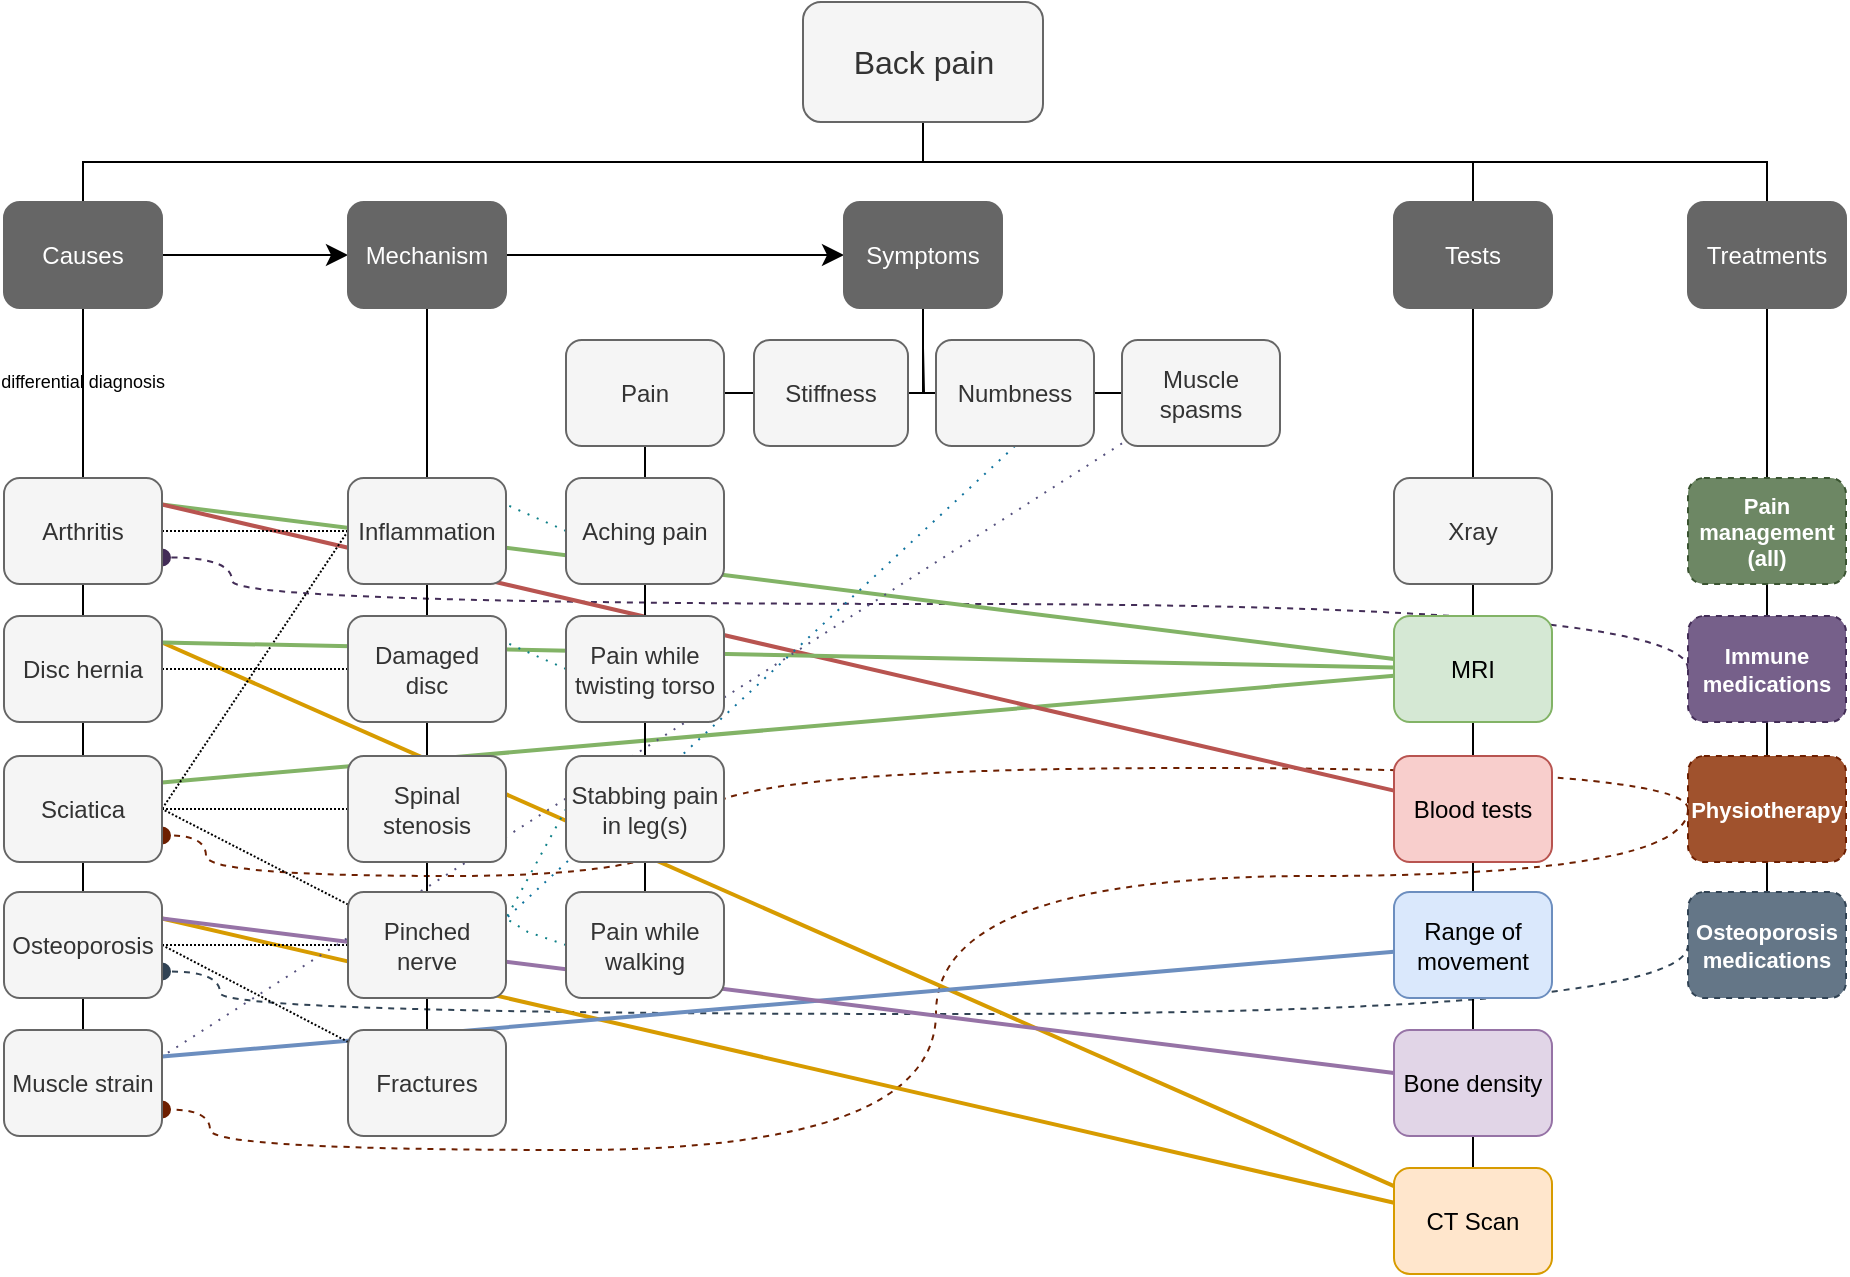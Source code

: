 <mxfile version="21.3.2" type="device" pages="2">
  <diagram name="differential diagnosis" id="cPkmpxpuElv7w-QalsVK">
    <mxGraphModel dx="1322" dy="603" grid="0" gridSize="10" guides="1" tooltips="1" connect="1" arrows="1" fold="1" page="0" pageScale="1" pageWidth="1169" pageHeight="827" math="0" shadow="0">
      <root>
        <mxCell id="0" />
        <mxCell id="1" parent="0" />
        <mxCell id="zxa1u2WHc62fJqhVQhI6-97" style="edgeStyle=orthogonalEdgeStyle;shape=connector;rounded=0;orthogonalLoop=1;jettySize=auto;html=1;labelBackgroundColor=default;strokeColor=#432D57;fontFamily=Helvetica;fontSize=12;fontColor=default;endArrow=oval;endFill=1;startSize=8;endSize=8;fillColor=#76608a;dashed=1;curved=1;exitX=0;exitY=0.5;exitDx=0;exitDy=0;entryX=1;entryY=0.75;entryDx=0;entryDy=0;" parent="1" source="zxa1u2WHc62fJqhVQhI6-93" target="zxa1u2WHc62fJqhVQhI6-10" edge="1">
          <mxGeometry relative="1" as="geometry">
            <Array as="points">
              <mxPoint x="827" y="377" />
              <mxPoint x="99" y="377" />
              <mxPoint x="99" y="354" />
            </Array>
          </mxGeometry>
        </mxCell>
        <mxCell id="zxa1u2WHc62fJqhVQhI6-98" style="edgeStyle=orthogonalEdgeStyle;shape=connector;rounded=0;orthogonalLoop=1;jettySize=auto;html=1;labelBackgroundColor=default;strokeColor=#6D1F00;fontFamily=Helvetica;fontSize=12;fontColor=default;endArrow=oval;endFill=1;startSize=8;endSize=8;fillColor=#a0522d;dashed=1;curved=1;exitX=0;exitY=0.5;exitDx=0;exitDy=0;entryX=1;entryY=0.75;entryDx=0;entryDy=0;" parent="1" source="zxa1u2WHc62fJqhVQhI6-94" target="zxa1u2WHc62fJqhVQhI6-14" edge="1">
          <mxGeometry relative="1" as="geometry">
            <Array as="points">
              <mxPoint x="827" y="459" />
              <mxPoint x="330" y="459" />
              <mxPoint x="330" y="513" />
              <mxPoint x="86" y="513" />
              <mxPoint x="86" y="493" />
            </Array>
          </mxGeometry>
        </mxCell>
        <mxCell id="zxa1u2WHc62fJqhVQhI6-99" style="edgeStyle=orthogonalEdgeStyle;shape=connector;rounded=0;orthogonalLoop=1;jettySize=auto;html=1;labelBackgroundColor=default;strokeColor=#6D1F00;fontFamily=Helvetica;fontSize=12;fontColor=default;endArrow=oval;endFill=1;startSize=8;endSize=8;fillColor=#a0522d;dashed=1;curved=1;exitX=0;exitY=0.5;exitDx=0;exitDy=0;entryX=1;entryY=0.75;entryDx=0;entryDy=0;" parent="1" source="zxa1u2WHc62fJqhVQhI6-94" target="zxa1u2WHc62fJqhVQhI6-81" edge="1">
          <mxGeometry relative="1" as="geometry">
            <Array as="points">
              <mxPoint x="827" y="513" />
              <mxPoint x="451" y="513" />
              <mxPoint x="451" y="650" />
              <mxPoint x="88" y="650" />
              <mxPoint x="88" y="630" />
            </Array>
          </mxGeometry>
        </mxCell>
        <mxCell id="zxa1u2WHc62fJqhVQhI6-100" style="edgeStyle=orthogonalEdgeStyle;shape=connector;rounded=0;orthogonalLoop=1;jettySize=auto;html=1;labelBackgroundColor=default;strokeColor=#314354;fontFamily=Helvetica;fontSize=12;fontColor=default;endArrow=oval;endFill=1;startSize=8;endSize=8;fillColor=#647687;dashed=1;curved=1;exitX=0;exitY=0.5;exitDx=0;exitDy=0;entryX=1;entryY=0.75;entryDx=0;entryDy=0;" parent="1" source="zxa1u2WHc62fJqhVQhI6-95" target="zxa1u2WHc62fJqhVQhI6-16" edge="1">
          <mxGeometry relative="1" as="geometry">
            <Array as="points">
              <mxPoint x="827" y="582" />
              <mxPoint x="93" y="582" />
              <mxPoint x="93" y="561" />
            </Array>
          </mxGeometry>
        </mxCell>
        <mxCell id="zxa1u2WHc62fJqhVQhI6-105" style="edgeStyle=none;shape=connector;rounded=0;orthogonalLoop=1;jettySize=auto;html=1;labelBackgroundColor=default;strokeColor=#d79b00;fontFamily=Helvetica;fontSize=12;fontColor=default;endArrow=none;endFill=0;startSize=8;endSize=8;strokeWidth=2;fillColor=#ffe6cc;entryX=1;entryY=0.25;entryDx=0;entryDy=0;" parent="1" source="zxa1u2WHc62fJqhVQhI6-102" target="zxa1u2WHc62fJqhVQhI6-16" edge="1">
          <mxGeometry relative="1" as="geometry" />
        </mxCell>
        <mxCell id="zxa1u2WHc62fJqhVQhI6-103" style="edgeStyle=none;shape=connector;rounded=0;orthogonalLoop=1;jettySize=auto;html=1;labelBackgroundColor=default;strokeColor=#d79b00;fontFamily=Helvetica;fontSize=12;fontColor=default;endArrow=none;endFill=0;startSize=8;endSize=8;strokeWidth=2;fillColor=#ffe6cc;entryX=1;entryY=0.25;entryDx=0;entryDy=0;" parent="1" source="zxa1u2WHc62fJqhVQhI6-102" target="zxa1u2WHc62fJqhVQhI6-12" edge="1">
          <mxGeometry relative="1" as="geometry" />
        </mxCell>
        <mxCell id="zxa1u2WHc62fJqhVQhI6-77" style="edgeStyle=none;shape=connector;rounded=0;orthogonalLoop=1;jettySize=auto;html=1;labelBackgroundColor=default;strokeColor=#82b366;fontFamily=Helvetica;fontSize=12;fontColor=default;endArrow=none;endFill=0;startSize=8;endSize=8;fillColor=#d5e8d4;strokeWidth=2;entryX=1;entryY=0.25;entryDx=0;entryDy=0;" parent="1" source="zxa1u2WHc62fJqhVQhI6-40" target="zxa1u2WHc62fJqhVQhI6-10" edge="1">
          <mxGeometry relative="1" as="geometry" />
        </mxCell>
        <mxCell id="zxa1u2WHc62fJqhVQhI6-78" style="edgeStyle=none;shape=connector;rounded=0;orthogonalLoop=1;jettySize=auto;html=1;labelBackgroundColor=default;strokeColor=#82b366;fontFamily=Helvetica;fontSize=12;fontColor=default;endArrow=none;endFill=0;startSize=8;endSize=8;fillColor=#d5e8d4;strokeWidth=2;entryX=1;entryY=0.25;entryDx=0;entryDy=0;" parent="1" source="zxa1u2WHc62fJqhVQhI6-40" target="zxa1u2WHc62fJqhVQhI6-14" edge="1">
          <mxGeometry relative="1" as="geometry" />
        </mxCell>
        <mxCell id="zxa1u2WHc62fJqhVQhI6-79" style="edgeStyle=none;shape=connector;rounded=0;orthogonalLoop=1;jettySize=auto;html=1;labelBackgroundColor=default;strokeColor=#b85450;fontFamily=Helvetica;fontSize=12;fontColor=default;endArrow=none;endFill=0;startSize=8;endSize=8;fillColor=#f8cecc;strokeWidth=2;entryX=1;entryY=0.25;entryDx=0;entryDy=0;" parent="1" source="zxa1u2WHc62fJqhVQhI6-41" target="zxa1u2WHc62fJqhVQhI6-10" edge="1">
          <mxGeometry relative="1" as="geometry" />
        </mxCell>
        <mxCell id="zxa1u2WHc62fJqhVQhI6-85" style="edgeStyle=none;shape=connector;rounded=0;orthogonalLoop=1;jettySize=auto;html=1;labelBackgroundColor=default;strokeColor=#6c8ebf;fontFamily=Helvetica;fontSize=12;fontColor=default;endArrow=none;endFill=0;startSize=8;endSize=8;fillColor=#dae8fc;strokeWidth=2;entryX=1;entryY=0.25;entryDx=0;entryDy=0;" parent="1" source="zxa1u2WHc62fJqhVQhI6-42" target="zxa1u2WHc62fJqhVQhI6-81" edge="1">
          <mxGeometry relative="1" as="geometry" />
        </mxCell>
        <mxCell id="zxa1u2WHc62fJqhVQhI6-86" style="edgeStyle=none;shape=connector;rounded=0;orthogonalLoop=1;jettySize=auto;html=1;labelBackgroundColor=default;strokeColor=#9673a6;fontFamily=Helvetica;fontSize=12;fontColor=default;endArrow=none;endFill=0;startSize=8;endSize=8;fillColor=#e1d5e7;strokeWidth=2;entryX=1;entryY=0.25;entryDx=0;entryDy=0;" parent="1" source="zxa1u2WHc62fJqhVQhI6-43" target="zxa1u2WHc62fJqhVQhI6-16" edge="1">
          <mxGeometry relative="1" as="geometry" />
        </mxCell>
        <mxCell id="zxa1u2WHc62fJqhVQhI6-6" style="edgeStyle=orthogonalEdgeStyle;rounded=0;orthogonalLoop=1;jettySize=auto;html=1;fontSize=12;startSize=8;endSize=8;endArrow=none;endFill=0;exitX=0.5;exitY=1;exitDx=0;exitDy=0;" parent="1" source="zxa1u2WHc62fJqhVQhI6-1" target="zxa1u2WHc62fJqhVQhI6-2" edge="1">
          <mxGeometry relative="1" as="geometry" />
        </mxCell>
        <mxCell id="zxa1u2WHc62fJqhVQhI6-8" style="edgeStyle=orthogonalEdgeStyle;rounded=0;orthogonalLoop=1;jettySize=auto;html=1;fontSize=12;startSize=8;endSize=8;endArrow=none;endFill=0;exitX=0.5;exitY=1;exitDx=0;exitDy=0;" parent="1" source="zxa1u2WHc62fJqhVQhI6-1" target="zxa1u2WHc62fJqhVQhI6-4" edge="1">
          <mxGeometry relative="1" as="geometry" />
        </mxCell>
        <mxCell id="zxa1u2WHc62fJqhVQhI6-9" style="edgeStyle=orthogonalEdgeStyle;rounded=0;orthogonalLoop=1;jettySize=auto;html=1;fontSize=12;startSize=8;endSize=8;endArrow=none;endFill=0;exitX=0.5;exitY=1;exitDx=0;exitDy=0;" parent="1" source="zxa1u2WHc62fJqhVQhI6-1" target="zxa1u2WHc62fJqhVQhI6-5" edge="1">
          <mxGeometry relative="1" as="geometry" />
        </mxCell>
        <mxCell id="zxa1u2WHc62fJqhVQhI6-11" value="" style="edgeStyle=orthogonalEdgeStyle;rounded=0;orthogonalLoop=1;jettySize=auto;html=1;fontSize=12;startSize=8;endSize=8;exitX=0.5;exitY=1;exitDx=0;exitDy=0;entryX=0;entryY=0.5;entryDx=0;entryDy=0;endArrow=none;endFill=0;" parent="1" source="zxa1u2WHc62fJqhVQhI6-2" target="zxa1u2WHc62fJqhVQhI6-10" edge="1">
          <mxGeometry relative="1" as="geometry">
            <Array as="points">
              <mxPoint x="-11" y="345" />
            </Array>
          </mxGeometry>
        </mxCell>
        <mxCell id="zxa1u2WHc62fJqhVQhI6-13" value="" style="edgeStyle=orthogonalEdgeStyle;rounded=0;orthogonalLoop=1;jettySize=auto;html=1;fontSize=12;startSize=8;endSize=8;endArrow=none;endFill=0;" parent="1" source="zxa1u2WHc62fJqhVQhI6-2" target="zxa1u2WHc62fJqhVQhI6-12" edge="1">
          <mxGeometry relative="1" as="geometry">
            <Array as="points">
              <mxPoint x="-11" y="412" />
            </Array>
          </mxGeometry>
        </mxCell>
        <mxCell id="zxa1u2WHc62fJqhVQhI6-15" value="" style="edgeStyle=orthogonalEdgeStyle;rounded=0;orthogonalLoop=1;jettySize=auto;html=1;fontSize=12;startSize=8;endSize=8;endArrow=none;endFill=0;" parent="1" source="zxa1u2WHc62fJqhVQhI6-2" target="zxa1u2WHc62fJqhVQhI6-14" edge="1">
          <mxGeometry relative="1" as="geometry">
            <Array as="points">
              <mxPoint x="-11" y="481" />
            </Array>
          </mxGeometry>
        </mxCell>
        <mxCell id="zxa1u2WHc62fJqhVQhI6-17" style="edgeStyle=orthogonalEdgeStyle;rounded=0;orthogonalLoop=1;jettySize=auto;html=1;fontSize=12;startSize=8;endSize=8;exitX=0.5;exitY=1;exitDx=0;exitDy=0;endArrow=none;endFill=0;" parent="1" source="zxa1u2WHc62fJqhVQhI6-2" target="zxa1u2WHc62fJqhVQhI6-16" edge="1">
          <mxGeometry relative="1" as="geometry">
            <Array as="points">
              <mxPoint x="-11" y="550" />
            </Array>
          </mxGeometry>
        </mxCell>
        <mxCell id="zxa1u2WHc62fJqhVQhI6-38" value="&lt;font style=&quot;font-size: 9px;&quot;&gt;differential diagnosis&lt;/font&gt;" style="edgeLabel;html=1;align=center;verticalAlign=middle;resizable=0;points=[];fontSize=16;" parent="zxa1u2WHc62fJqhVQhI6-17" vertex="1" connectable="0">
          <mxGeometry x="-0.77" y="-1" relative="1" as="geometry">
            <mxPoint as="offset" />
          </mxGeometry>
        </mxCell>
        <mxCell id="zxa1u2WHc62fJqhVQhI6-84" style="edgeStyle=orthogonalEdgeStyle;shape=connector;rounded=0;orthogonalLoop=1;jettySize=auto;html=1;labelBackgroundColor=default;strokeColor=default;fontFamily=Helvetica;fontSize=12;fontColor=default;endArrow=none;endFill=0;startSize=8;endSize=8;" parent="1" source="zxa1u2WHc62fJqhVQhI6-2" target="zxa1u2WHc62fJqhVQhI6-81" edge="1">
          <mxGeometry relative="1" as="geometry">
            <Array as="points">
              <mxPoint x="-11" y="619" />
            </Array>
          </mxGeometry>
        </mxCell>
        <mxCell id="zxa1u2WHc62fJqhVQhI6-59" style="edgeStyle=orthogonalEdgeStyle;shape=connector;rounded=0;orthogonalLoop=1;jettySize=auto;html=1;labelBackgroundColor=default;strokeColor=default;fontFamily=Helvetica;fontSize=12;fontColor=default;endArrow=none;endFill=0;startSize=8;endSize=8;entryX=1;entryY=0.5;entryDx=0;entryDy=0;exitX=0.5;exitY=1;exitDx=0;exitDy=0;" parent="1" source="zxa1u2WHc62fJqhVQhI6-3" target="zxa1u2WHc62fJqhVQhI6-114" edge="1">
          <mxGeometry relative="1" as="geometry" />
        </mxCell>
        <mxCell id="zxa1u2WHc62fJqhVQhI6-65" style="edgeStyle=orthogonalEdgeStyle;shape=connector;rounded=0;orthogonalLoop=1;jettySize=auto;html=1;labelBackgroundColor=default;strokeColor=default;fontFamily=Helvetica;fontSize=12;fontColor=default;endArrow=none;endFill=0;startSize=8;endSize=8;exitX=0.5;exitY=1;exitDx=0;exitDy=0;entryX=0;entryY=0.5;entryDx=0;entryDy=0;" parent="1" source="zxa1u2WHc62fJqhVQhI6-3" target="zxa1u2WHc62fJqhVQhI6-49" edge="1">
          <mxGeometry relative="1" as="geometry">
            <mxPoint x="286" y="721" as="targetPoint" />
          </mxGeometry>
        </mxCell>
        <mxCell id="zxa1u2WHc62fJqhVQhI6-75" style="edgeStyle=orthogonalEdgeStyle;shape=connector;rounded=0;orthogonalLoop=1;jettySize=auto;html=1;labelBackgroundColor=default;strokeColor=default;fontFamily=Helvetica;fontSize=12;fontColor=default;endArrow=none;endFill=0;startSize=8;endSize=8;exitX=0.5;exitY=1;exitDx=0;exitDy=0;entryX=1;entryY=0.5;entryDx=0;entryDy=0;" parent="1" source="zxa1u2WHc62fJqhVQhI6-3" target="zxa1u2WHc62fJqhVQhI6-32" edge="1">
          <mxGeometry relative="1" as="geometry">
            <Array as="points">
              <mxPoint x="445" y="249" />
              <mxPoint x="445" y="249" />
              <mxPoint x="445" y="272" />
            </Array>
          </mxGeometry>
        </mxCell>
        <mxCell id="zxa1u2WHc62fJqhVQhI6-87" style="edgeStyle=none;shape=connector;rounded=0;orthogonalLoop=1;jettySize=auto;html=1;labelBackgroundColor=default;strokeColor=default;fontFamily=Helvetica;fontSize=12;fontColor=default;endArrow=none;endFill=0;startSize=8;endSize=8;" parent="1" source="zxa1u2WHc62fJqhVQhI6-4" target="zxa1u2WHc62fJqhVQhI6-39" edge="1">
          <mxGeometry relative="1" as="geometry" />
        </mxCell>
        <mxCell id="zxa1u2WHc62fJqhVQhI6-88" style="edgeStyle=none;shape=connector;rounded=0;orthogonalLoop=1;jettySize=auto;html=1;labelBackgroundColor=default;strokeColor=default;fontFamily=Helvetica;fontSize=12;fontColor=default;endArrow=none;endFill=0;startSize=8;endSize=8;" parent="1" source="zxa1u2WHc62fJqhVQhI6-4" target="zxa1u2WHc62fJqhVQhI6-40" edge="1">
          <mxGeometry relative="1" as="geometry" />
        </mxCell>
        <mxCell id="zxa1u2WHc62fJqhVQhI6-89" style="edgeStyle=none;shape=connector;rounded=0;orthogonalLoop=1;jettySize=auto;html=1;labelBackgroundColor=default;strokeColor=default;fontFamily=Helvetica;fontSize=12;fontColor=default;endArrow=none;endFill=0;startSize=8;endSize=8;" parent="1" source="zxa1u2WHc62fJqhVQhI6-4" target="zxa1u2WHc62fJqhVQhI6-41" edge="1">
          <mxGeometry relative="1" as="geometry" />
        </mxCell>
        <mxCell id="zxa1u2WHc62fJqhVQhI6-90" style="edgeStyle=none;shape=connector;rounded=0;orthogonalLoop=1;jettySize=auto;html=1;labelBackgroundColor=default;strokeColor=default;fontFamily=Helvetica;fontSize=12;fontColor=default;endArrow=none;endFill=0;startSize=8;endSize=8;" parent="1" source="zxa1u2WHc62fJqhVQhI6-4" target="zxa1u2WHc62fJqhVQhI6-42" edge="1">
          <mxGeometry relative="1" as="geometry" />
        </mxCell>
        <mxCell id="zxa1u2WHc62fJqhVQhI6-91" style="edgeStyle=none;shape=connector;rounded=0;orthogonalLoop=1;jettySize=auto;html=1;labelBackgroundColor=default;strokeColor=default;fontFamily=Helvetica;fontSize=12;fontColor=default;endArrow=none;endFill=0;startSize=8;endSize=8;" parent="1" source="zxa1u2WHc62fJqhVQhI6-4" target="zxa1u2WHc62fJqhVQhI6-43" edge="1">
          <mxGeometry relative="1" as="geometry" />
        </mxCell>
        <mxCell id="zxa1u2WHc62fJqhVQhI6-104" style="edgeStyle=none;shape=connector;rounded=0;orthogonalLoop=1;jettySize=auto;html=1;labelBackgroundColor=default;strokeColor=default;fontFamily=Helvetica;fontSize=12;fontColor=default;endArrow=none;endFill=0;startSize=8;endSize=8;" parent="1" source="zxa1u2WHc62fJqhVQhI6-4" target="zxa1u2WHc62fJqhVQhI6-102" edge="1">
          <mxGeometry relative="1" as="geometry" />
        </mxCell>
        <mxCell id="zxa1u2WHc62fJqhVQhI6-107" style="edgeStyle=none;shape=connector;rounded=0;orthogonalLoop=1;jettySize=auto;html=1;labelBackgroundColor=default;strokeColor=default;fontFamily=Helvetica;fontSize=12;fontColor=default;endArrow=none;endFill=0;startSize=8;endSize=8;" parent="1" source="zxa1u2WHc62fJqhVQhI6-5" target="zxa1u2WHc62fJqhVQhI6-92" edge="1">
          <mxGeometry relative="1" as="geometry" />
        </mxCell>
        <mxCell id="zxa1u2WHc62fJqhVQhI6-108" style="edgeStyle=none;shape=connector;rounded=0;orthogonalLoop=1;jettySize=auto;html=1;labelBackgroundColor=default;strokeColor=default;fontFamily=Helvetica;fontSize=12;fontColor=default;endArrow=none;endFill=0;startSize=8;endSize=8;" parent="1" source="zxa1u2WHc62fJqhVQhI6-5" target="zxa1u2WHc62fJqhVQhI6-93" edge="1">
          <mxGeometry relative="1" as="geometry" />
        </mxCell>
        <mxCell id="zxa1u2WHc62fJqhVQhI6-109" style="edgeStyle=none;shape=connector;rounded=0;orthogonalLoop=1;jettySize=auto;html=1;labelBackgroundColor=default;strokeColor=default;fontFamily=Helvetica;fontSize=12;fontColor=default;endArrow=none;endFill=0;startSize=8;endSize=8;" parent="1" source="zxa1u2WHc62fJqhVQhI6-5" target="zxa1u2WHc62fJqhVQhI6-94" edge="1">
          <mxGeometry relative="1" as="geometry" />
        </mxCell>
        <mxCell id="zxa1u2WHc62fJqhVQhI6-110" style="edgeStyle=none;shape=connector;rounded=0;orthogonalLoop=1;jettySize=auto;html=1;labelBackgroundColor=default;strokeColor=default;fontFamily=Helvetica;fontSize=12;fontColor=default;endArrow=none;endFill=0;startSize=8;endSize=8;" parent="1" source="zxa1u2WHc62fJqhVQhI6-5" target="zxa1u2WHc62fJqhVQhI6-95" edge="1">
          <mxGeometry relative="1" as="geometry" />
        </mxCell>
        <mxCell id="zxa1u2WHc62fJqhVQhI6-106" style="edgeStyle=none;shape=connector;rounded=0;orthogonalLoop=1;jettySize=auto;html=1;labelBackgroundColor=default;strokeColor=default;fontFamily=Helvetica;fontSize=12;fontColor=default;endArrow=none;endFill=0;startSize=8;endSize=8;dashed=1;dashPattern=1 1;exitX=1;exitY=0.5;exitDx=0;exitDy=0;" parent="1" source="zxa1u2WHc62fJqhVQhI6-16" target="zxa1u2WHc62fJqhVQhI6-30" edge="1">
          <mxGeometry relative="1" as="geometry">
            <mxPoint x="96" y="577" as="sourcePoint" />
          </mxGeometry>
        </mxCell>
        <mxCell id="zxa1u2WHc62fJqhVQhI6-53" style="edgeStyle=orthogonalEdgeStyle;shape=connector;rounded=0;orthogonalLoop=1;jettySize=auto;html=1;labelBackgroundColor=default;strokeColor=default;fontFamily=Helvetica;fontSize=12;fontColor=default;endArrow=none;endFill=0;startSize=8;endSize=8;dashed=1;dashPattern=1 1;" parent="1" source="zxa1u2WHc62fJqhVQhI6-28" target="zxa1u2WHc62fJqhVQhI6-10" edge="1">
          <mxGeometry relative="1" as="geometry">
            <Array as="points" />
          </mxGeometry>
        </mxCell>
        <mxCell id="zxa1u2WHc62fJqhVQhI6-54" style="shape=connector;rounded=0;orthogonalLoop=1;jettySize=auto;html=1;labelBackgroundColor=default;strokeColor=default;fontFamily=Helvetica;fontSize=12;fontColor=default;endArrow=none;endFill=0;startSize=8;endSize=8;jumpStyle=none;dashed=1;dashPattern=1 1;entryX=1;entryY=0.5;entryDx=0;entryDy=0;exitX=0;exitY=0.5;exitDx=0;exitDy=0;" parent="1" source="zxa1u2WHc62fJqhVQhI6-28" target="zxa1u2WHc62fJqhVQhI6-14" edge="1">
          <mxGeometry relative="1" as="geometry">
            <mxPoint x="87" y="447" as="targetPoint" />
          </mxGeometry>
        </mxCell>
        <mxCell id="zxa1u2WHc62fJqhVQhI6-52" style="edgeStyle=orthogonalEdgeStyle;shape=connector;rounded=0;orthogonalLoop=1;jettySize=auto;html=1;labelBackgroundColor=default;strokeColor=default;fontFamily=Helvetica;fontSize=12;fontColor=default;endArrow=none;endFill=0;startSize=8;endSize=8;jumpStyle=none;dashed=1;dashPattern=1 1;" parent="1" source="zxa1u2WHc62fJqhVQhI6-31" target="zxa1u2WHc62fJqhVQhI6-12" edge="1">
          <mxGeometry relative="1" as="geometry" />
        </mxCell>
        <mxCell id="zxa1u2WHc62fJqhVQhI6-56" style="edgeStyle=orthogonalEdgeStyle;shape=connector;rounded=0;orthogonalLoop=1;jettySize=auto;html=1;labelBackgroundColor=default;strokeColor=default;fontFamily=Helvetica;fontSize=12;fontColor=default;endArrow=none;endFill=0;startSize=8;endSize=8;jumpStyle=arc;dashed=1;dashPattern=1 1;" parent="1" source="zxa1u2WHc62fJqhVQhI6-48" target="zxa1u2WHc62fJqhVQhI6-14" edge="1">
          <mxGeometry relative="1" as="geometry" />
        </mxCell>
        <mxCell id="zxa1u2WHc62fJqhVQhI6-51" style="shape=connector;rounded=0;orthogonalLoop=1;jettySize=auto;html=1;labelBackgroundColor=default;strokeColor=default;fontFamily=Helvetica;fontSize=12;fontColor=default;endArrow=none;endFill=0;startSize=8;endSize=8;entryX=1;entryY=0.5;entryDx=0;entryDy=0;dashed=1;dashPattern=1 1;" parent="1" source="zxa1u2WHc62fJqhVQhI6-50" target="zxa1u2WHc62fJqhVQhI6-14" edge="1">
          <mxGeometry relative="1" as="geometry" />
        </mxCell>
        <mxCell id="zxa1u2WHc62fJqhVQhI6-58" style="edgeStyle=orthogonalEdgeStyle;shape=connector;rounded=0;orthogonalLoop=1;jettySize=auto;html=1;labelBackgroundColor=default;strokeColor=default;fontFamily=Helvetica;fontSize=12;fontColor=default;endArrow=none;endFill=0;startSize=8;endSize=8;dashed=1;dashPattern=1 1;" parent="1" source="zxa1u2WHc62fJqhVQhI6-50" target="zxa1u2WHc62fJqhVQhI6-16" edge="1">
          <mxGeometry relative="1" as="geometry" />
        </mxCell>
        <mxCell id="zxa1u2WHc62fJqhVQhI6-113" style="edgeStyle=none;shape=connector;rounded=0;orthogonalLoop=1;jettySize=auto;html=1;entryX=1;entryY=0.5;entryDx=0;entryDy=0;labelBackgroundColor=default;strokeColor=default;fontFamily=Helvetica;fontSize=12;fontColor=default;endArrow=none;endFill=0;startSize=8;endSize=8;dashed=1;dashPattern=1 1;" parent="1" source="zxa1u2WHc62fJqhVQhI6-48" target="zxa1u2WHc62fJqhVQhI6-14" edge="1">
          <mxGeometry relative="1" as="geometry" />
        </mxCell>
        <mxCell id="zxa1u2WHc62fJqhVQhI6-115" style="edgeStyle=none;shape=connector;rounded=0;orthogonalLoop=1;jettySize=auto;html=1;labelBackgroundColor=default;strokeColor=default;fontFamily=Helvetica;fontSize=12;fontColor=default;endArrow=none;endFill=0;startSize=8;endSize=8;" parent="1" source="zxa1u2WHc62fJqhVQhI6-114" target="zxa1u2WHc62fJqhVQhI6-18" edge="1">
          <mxGeometry relative="1" as="geometry" />
        </mxCell>
        <mxCell id="zxa1u2WHc62fJqhVQhI6-116" style="edgeStyle=none;shape=connector;rounded=0;orthogonalLoop=1;jettySize=auto;html=1;labelBackgroundColor=default;strokeColor=default;fontFamily=Helvetica;fontSize=12;fontColor=default;endArrow=none;endFill=0;startSize=8;endSize=8;" parent="1" source="zxa1u2WHc62fJqhVQhI6-114" target="zxa1u2WHc62fJqhVQhI6-22" edge="1">
          <mxGeometry relative="1" as="geometry" />
        </mxCell>
        <mxCell id="zxa1u2WHc62fJqhVQhI6-117" style="edgeStyle=none;shape=connector;rounded=0;orthogonalLoop=1;jettySize=auto;html=1;labelBackgroundColor=default;strokeColor=default;fontFamily=Helvetica;fontSize=12;fontColor=default;endArrow=none;endFill=0;startSize=8;endSize=8;" parent="1" source="zxa1u2WHc62fJqhVQhI6-114" target="zxa1u2WHc62fJqhVQhI6-20" edge="1">
          <mxGeometry relative="1" as="geometry" />
        </mxCell>
        <mxCell id="zxa1u2WHc62fJqhVQhI6-118" style="edgeStyle=none;shape=connector;rounded=0;orthogonalLoop=1;jettySize=auto;html=1;labelBackgroundColor=default;strokeColor=default;fontFamily=Helvetica;fontSize=12;fontColor=default;endArrow=none;endFill=0;startSize=8;endSize=8;" parent="1" source="zxa1u2WHc62fJqhVQhI6-114" target="zxa1u2WHc62fJqhVQhI6-24" edge="1">
          <mxGeometry relative="1" as="geometry" />
        </mxCell>
        <mxCell id="zxa1u2WHc62fJqhVQhI6-119" value="" style="edgeStyle=none;shape=connector;rounded=0;orthogonalLoop=1;jettySize=auto;html=1;labelBackgroundColor=default;strokeColor=#82b366;fontFamily=Helvetica;fontSize=12;fontColor=default;endArrow=none;endFill=0;startSize=8;endSize=8;fillColor=#d5e8d4;strokeWidth=2;entryX=1;entryY=0.25;entryDx=0;entryDy=0;" parent="1" source="zxa1u2WHc62fJqhVQhI6-40" target="zxa1u2WHc62fJqhVQhI6-12" edge="1">
          <mxGeometry relative="1" as="geometry">
            <mxPoint x="597" y="409" as="sourcePoint" />
            <mxPoint x="64" y="396" as="targetPoint" />
          </mxGeometry>
        </mxCell>
        <mxCell id="zxa1u2WHc62fJqhVQhI6-128" style="edgeStyle=orthogonalEdgeStyle;shape=connector;rounded=0;orthogonalLoop=1;jettySize=auto;html=1;labelBackgroundColor=default;strokeColor=default;fontFamily=Helvetica;fontSize=12;fontColor=default;endArrow=classic;endFill=1;startSize=8;endSize=8;" parent="1" source="zxa1u2WHc62fJqhVQhI6-127" target="zxa1u2WHc62fJqhVQhI6-3" edge="1">
          <mxGeometry relative="1" as="geometry" />
        </mxCell>
        <mxCell id="zxa1u2WHc62fJqhVQhI6-129" style="edgeStyle=orthogonalEdgeStyle;shape=connector;rounded=0;orthogonalLoop=1;jettySize=auto;html=1;labelBackgroundColor=default;strokeColor=default;fontFamily=Helvetica;fontSize=12;fontColor=default;endArrow=none;endFill=0;startSize=8;endSize=8;" parent="1" source="zxa1u2WHc62fJqhVQhI6-127" target="zxa1u2WHc62fJqhVQhI6-28" edge="1">
          <mxGeometry relative="1" as="geometry" />
        </mxCell>
        <mxCell id="zxa1u2WHc62fJqhVQhI6-130" style="edgeStyle=orthogonalEdgeStyle;shape=connector;rounded=0;orthogonalLoop=1;jettySize=auto;html=1;labelBackgroundColor=default;strokeColor=default;fontFamily=Helvetica;fontSize=12;fontColor=default;endArrow=none;endFill=0;startSize=8;endSize=8;" parent="1" source="zxa1u2WHc62fJqhVQhI6-127" target="zxa1u2WHc62fJqhVQhI6-31" edge="1">
          <mxGeometry relative="1" as="geometry" />
        </mxCell>
        <mxCell id="zxa1u2WHc62fJqhVQhI6-131" style="edgeStyle=orthogonalEdgeStyle;shape=connector;rounded=0;orthogonalLoop=1;jettySize=auto;html=1;labelBackgroundColor=default;strokeColor=default;fontFamily=Helvetica;fontSize=12;fontColor=default;endArrow=none;endFill=0;startSize=8;endSize=8;" parent="1" source="zxa1u2WHc62fJqhVQhI6-127" target="zxa1u2WHc62fJqhVQhI6-48" edge="1">
          <mxGeometry relative="1" as="geometry" />
        </mxCell>
        <mxCell id="zxa1u2WHc62fJqhVQhI6-132" style="edgeStyle=orthogonalEdgeStyle;shape=connector;rounded=0;orthogonalLoop=1;jettySize=auto;html=1;labelBackgroundColor=default;strokeColor=default;fontFamily=Helvetica;fontSize=12;fontColor=default;endArrow=none;endFill=0;startSize=8;endSize=8;" parent="1" source="zxa1u2WHc62fJqhVQhI6-127" target="zxa1u2WHc62fJqhVQhI6-50" edge="1">
          <mxGeometry relative="1" as="geometry" />
        </mxCell>
        <mxCell id="zxa1u2WHc62fJqhVQhI6-133" style="edgeStyle=orthogonalEdgeStyle;shape=connector;rounded=0;orthogonalLoop=1;jettySize=auto;html=1;labelBackgroundColor=default;strokeColor=default;fontFamily=Helvetica;fontSize=12;fontColor=default;endArrow=none;endFill=0;startSize=8;endSize=8;" parent="1" source="zxa1u2WHc62fJqhVQhI6-127" target="zxa1u2WHc62fJqhVQhI6-30" edge="1">
          <mxGeometry relative="1" as="geometry" />
        </mxCell>
        <mxCell id="zxa1u2WHc62fJqhVQhI6-138" style="edgeStyle=orthogonalEdgeStyle;shape=connector;rounded=0;orthogonalLoop=1;jettySize=auto;html=1;entryX=0;entryY=0.5;entryDx=0;entryDy=0;labelBackgroundColor=default;strokeColor=default;fontFamily=Helvetica;fontSize=12;fontColor=default;endArrow=none;endFill=0;startSize=8;endSize=8;exitX=0.5;exitY=1;exitDx=0;exitDy=0;" parent="1" source="zxa1u2WHc62fJqhVQhI6-3" target="zxa1u2WHc62fJqhVQhI6-33" edge="1">
          <mxGeometry relative="1" as="geometry">
            <Array as="points">
              <mxPoint x="445" y="272" />
            </Array>
          </mxGeometry>
        </mxCell>
        <mxCell id="zxa1u2WHc62fJqhVQhI6-136" style="shape=connector;rounded=0;orthogonalLoop=1;jettySize=auto;html=1;entryX=1;entryY=0.25;entryDx=0;entryDy=0;labelBackgroundColor=default;strokeColor=#0e8088;fontFamily=Helvetica;fontSize=12;fontColor=default;endArrow=none;endFill=0;startSize=8;endSize=8;dashed=1;dashPattern=1 4;fillColor=#b0e3e6;exitX=0;exitY=0.5;exitDx=0;exitDy=0;" parent="1" source="zxa1u2WHc62fJqhVQhI6-20" target="zxa1u2WHc62fJqhVQhI6-50" edge="1">
          <mxGeometry relative="1" as="geometry" />
        </mxCell>
        <mxCell id="zxa1u2WHc62fJqhVQhI6-134" style="shape=connector;rounded=0;orthogonalLoop=1;jettySize=auto;html=1;labelBackgroundColor=default;strokeColor=#0e8088;fontFamily=Helvetica;fontSize=12;fontColor=default;endArrow=none;endFill=0;startSize=8;endSize=8;dashed=1;dashPattern=1 4;fillColor=#b0e3e6;entryX=1;entryY=0.25;entryDx=0;entryDy=0;exitX=0;exitY=0.5;exitDx=0;exitDy=0;" parent="1" source="zxa1u2WHc62fJqhVQhI6-22" target="zxa1u2WHc62fJqhVQhI6-31" edge="1">
          <mxGeometry relative="1" as="geometry" />
        </mxCell>
        <mxCell id="zxa1u2WHc62fJqhVQhI6-137" style="shape=connector;rounded=0;orthogonalLoop=1;jettySize=auto;html=1;entryX=1;entryY=0.25;entryDx=0;entryDy=0;labelBackgroundColor=default;strokeColor=#0e8088;fontFamily=Helvetica;fontSize=12;fontColor=default;endArrow=none;endFill=0;startSize=8;endSize=8;dashed=1;dashPattern=1 4;fillColor=#b0e3e6;exitX=0;exitY=0.5;exitDx=0;exitDy=0;" parent="1" source="zxa1u2WHc62fJqhVQhI6-24" target="zxa1u2WHc62fJqhVQhI6-50" edge="1">
          <mxGeometry relative="1" as="geometry">
            <mxPoint x="260" y="619" as="sourcePoint" />
            <Array as="points">
              <mxPoint x="247" y="541" />
            </Array>
          </mxGeometry>
        </mxCell>
        <mxCell id="zxa1u2WHc62fJqhVQhI6-139" style="shape=connector;rounded=0;orthogonalLoop=1;jettySize=auto;html=1;exitX=0.5;exitY=1;exitDx=0;exitDy=0;entryX=1;entryY=0.25;entryDx=0;entryDy=0;labelBackgroundColor=default;strokeColor=#10739e;fontFamily=Helvetica;fontSize=12;fontColor=default;endArrow=none;endFill=0;startSize=8;endSize=8;dashed=1;dashPattern=1 4;fillColor=#b1ddf0;" parent="1" source="zxa1u2WHc62fJqhVQhI6-33" target="zxa1u2WHc62fJqhVQhI6-50" edge="1">
          <mxGeometry relative="1" as="geometry" />
        </mxCell>
        <mxCell id="zxa1u2WHc62fJqhVQhI6-140" style="shape=connector;rounded=0;orthogonalLoop=1;jettySize=auto;html=1;entryX=1;entryY=0.25;entryDx=0;entryDy=0;labelBackgroundColor=default;strokeColor=#56517e;fontFamily=Helvetica;fontSize=12;fontColor=default;endArrow=none;endFill=0;startSize=8;endSize=8;dashed=1;dashPattern=1 4;fillColor=#d0cee2;" parent="1" source="zxa1u2WHc62fJqhVQhI6-49" target="zxa1u2WHc62fJqhVQhI6-81" edge="1">
          <mxGeometry relative="1" as="geometry" />
        </mxCell>
        <mxCell id="zxa1u2WHc62fJqhVQhI6-135" style="shape=connector;rounded=0;orthogonalLoop=1;jettySize=auto;html=1;labelBackgroundColor=default;strokeColor=#0e8088;fontFamily=Helvetica;fontSize=12;fontColor=default;endArrow=none;endFill=0;startSize=8;endSize=8;dashed=1;dashPattern=1 4;fillColor=#b0e3e6;entryX=1;entryY=0.25;entryDx=0;entryDy=0;exitX=0;exitY=0.5;exitDx=0;exitDy=0;" parent="1" source="zxa1u2WHc62fJqhVQhI6-18" target="zxa1u2WHc62fJqhVQhI6-28" edge="1">
          <mxGeometry relative="1" as="geometry" />
        </mxCell>
        <mxCell id="zxa1u2WHc62fJqhVQhI6-1" value="Back pain" style="rounded=1;whiteSpace=wrap;html=1;fontSize=16;fillColor=#f5f5f5;fontColor=#333333;strokeColor=#666666;" parent="1" vertex="1">
          <mxGeometry x="384.5" y="76" width="120" height="60" as="geometry" />
        </mxCell>
        <mxCell id="zxa1u2WHc62fJqhVQhI6-141" style="edgeStyle=orthogonalEdgeStyle;shape=connector;rounded=0;orthogonalLoop=1;jettySize=auto;html=1;labelBackgroundColor=default;strokeColor=default;fontFamily=Helvetica;fontSize=12;fontColor=default;endArrow=classic;endFill=1;startSize=8;endSize=8;" parent="1" source="zxa1u2WHc62fJqhVQhI6-2" target="zxa1u2WHc62fJqhVQhI6-127" edge="1">
          <mxGeometry relative="1" as="geometry" />
        </mxCell>
        <mxCell id="zxa1u2WHc62fJqhVQhI6-2" value="Causes" style="ellipse;whiteSpace=wrap;html=1;fontSize=12;shape=label;perimeter=rectanglePerimeter;rounded=1;fillColor=#666666;fontColor=#FFFFFF;strokeColor=#666666;" parent="1" vertex="1">
          <mxGeometry x="-15" y="176" width="79" height="53" as="geometry" />
        </mxCell>
        <mxCell id="zxa1u2WHc62fJqhVQhI6-3" value="Symptoms" style="ellipse;whiteSpace=wrap;html=1;fontSize=12;shape=label;perimeter=rectanglePerimeter;rounded=1;fillColor=#666666;fontColor=#FFFFFF;strokeColor=#666666;" parent="1" vertex="1">
          <mxGeometry x="405" y="176" width="79" height="53" as="geometry" />
        </mxCell>
        <mxCell id="zxa1u2WHc62fJqhVQhI6-4" value="Tests" style="ellipse;whiteSpace=wrap;html=1;fontSize=12;shape=label;perimeter=rectanglePerimeter;rounded=1;fillColor=#666666;fontColor=#FFFFFF;strokeColor=#666666;" parent="1" vertex="1">
          <mxGeometry x="680" y="176" width="79" height="53" as="geometry" />
        </mxCell>
        <mxCell id="zxa1u2WHc62fJqhVQhI6-5" value="Treatments" style="ellipse;whiteSpace=wrap;html=1;fontSize=12;shape=label;perimeter=rectanglePerimeter;rounded=1;fillColor=#666666;fontColor=#FFFFFF;strokeColor=#666666;" parent="1" vertex="1">
          <mxGeometry x="827" y="176" width="79" height="53" as="geometry" />
        </mxCell>
        <mxCell id="zxa1u2WHc62fJqhVQhI6-10" value="Arthritis" style="ellipse;whiteSpace=wrap;html=1;fontSize=12;shape=label;perimeter=rectanglePerimeter;rounded=1;fillColor=#f5f5f5;fontColor=#333333;strokeColor=#666666;" parent="1" vertex="1">
          <mxGeometry x="-15" y="314" width="79" height="53" as="geometry" />
        </mxCell>
        <mxCell id="zxa1u2WHc62fJqhVQhI6-12" value="Disc hernia" style="ellipse;whiteSpace=wrap;html=1;fontSize=12;shape=label;perimeter=rectanglePerimeter;rounded=1;fillColor=#f5f5f5;fontColor=#333333;strokeColor=#666666;" parent="1" vertex="1">
          <mxGeometry x="-15" y="383" width="79" height="53" as="geometry" />
        </mxCell>
        <mxCell id="zxa1u2WHc62fJqhVQhI6-14" value="Sciatica" style="ellipse;whiteSpace=wrap;html=1;fontSize=12;shape=label;perimeter=rectanglePerimeter;rounded=1;fillColor=#f5f5f5;fontColor=#333333;strokeColor=#666666;" parent="1" vertex="1">
          <mxGeometry x="-15" y="453" width="79" height="53" as="geometry" />
        </mxCell>
        <mxCell id="zxa1u2WHc62fJqhVQhI6-16" value="Osteoporosis" style="ellipse;whiteSpace=wrap;html=1;fontSize=12;shape=label;perimeter=rectanglePerimeter;rounded=1;fillColor=#f5f5f5;fontColor=#333333;strokeColor=#666666;" parent="1" vertex="1">
          <mxGeometry x="-15" y="521" width="79" height="53" as="geometry" />
        </mxCell>
        <mxCell id="zxa1u2WHc62fJqhVQhI6-20" value="Stabbing pain in leg(s)" style="ellipse;whiteSpace=wrap;html=1;fontSize=12;shape=label;perimeter=rectanglePerimeter;rounded=1;fillColor=#f5f5f5;fontColor=#333333;strokeColor=#666666;" parent="1" vertex="1">
          <mxGeometry x="266" y="453" width="79" height="53" as="geometry" />
        </mxCell>
        <mxCell id="zxa1u2WHc62fJqhVQhI6-22" value="Pain while twisting torso" style="ellipse;whiteSpace=wrap;html=1;fontSize=12;shape=label;perimeter=rectanglePerimeter;rounded=1;fillColor=#f5f5f5;fontColor=#333333;strokeColor=#666666;" parent="1" vertex="1">
          <mxGeometry x="266" y="383" width="79" height="53" as="geometry" />
        </mxCell>
        <mxCell id="zxa1u2WHc62fJqhVQhI6-24" value="Pain while walking" style="ellipse;whiteSpace=wrap;html=1;fontSize=12;shape=label;perimeter=rectanglePerimeter;rounded=1;fillColor=#f5f5f5;fontColor=#333333;strokeColor=#666666;" parent="1" vertex="1">
          <mxGeometry x="266" y="521" width="79" height="53" as="geometry" />
        </mxCell>
        <mxCell id="zxa1u2WHc62fJqhVQhI6-28" value="Inflammation" style="ellipse;whiteSpace=wrap;html=1;fontSize=12;shape=label;perimeter=rectanglePerimeter;rounded=1;fillColor=#f5f5f5;fontColor=#333333;strokeColor=#666666;" parent="1" vertex="1">
          <mxGeometry x="157" y="314" width="79" height="53" as="geometry" />
        </mxCell>
        <mxCell id="zxa1u2WHc62fJqhVQhI6-30" value="Fractures" style="ellipse;whiteSpace=wrap;html=1;fontSize=12;shape=label;perimeter=rectanglePerimeter;rounded=1;fillColor=#f5f5f5;fontColor=#333333;strokeColor=#666666;" parent="1" vertex="1">
          <mxGeometry x="157" y="590" width="79" height="53" as="geometry" />
        </mxCell>
        <mxCell id="zxa1u2WHc62fJqhVQhI6-31" value="Damaged &lt;br&gt;disc" style="ellipse;whiteSpace=wrap;html=1;fontSize=12;shape=label;perimeter=rectanglePerimeter;rounded=1;fillColor=#f5f5f5;fontColor=#333333;strokeColor=#666666;" parent="1" vertex="1">
          <mxGeometry x="157" y="383" width="79" height="53" as="geometry" />
        </mxCell>
        <mxCell id="zxa1u2WHc62fJqhVQhI6-32" value="Stiffness" style="ellipse;whiteSpace=wrap;html=1;fontSize=12;shape=label;perimeter=rectanglePerimeter;rounded=1;fillColor=#f5f5f5;fontColor=#333333;strokeColor=#666666;" parent="1" vertex="1">
          <mxGeometry x="360" y="245" width="77" height="53" as="geometry" />
        </mxCell>
        <mxCell id="zxa1u2WHc62fJqhVQhI6-33" value="Numbness" style="ellipse;whiteSpace=wrap;html=1;fontSize=12;shape=label;perimeter=rectanglePerimeter;rounded=1;fillColor=#f5f5f5;fontColor=#333333;strokeColor=#666666;" parent="1" vertex="1">
          <mxGeometry x="451" y="245" width="79" height="53" as="geometry" />
        </mxCell>
        <mxCell id="zxa1u2WHc62fJqhVQhI6-39" value="Xray" style="ellipse;whiteSpace=wrap;html=1;fontSize=12;shape=label;perimeter=rectanglePerimeter;rounded=1;fillColor=#f5f5f5;strokeColor=#666666;fontColor=#333333;" parent="1" vertex="1">
          <mxGeometry x="680" y="314" width="79" height="53" as="geometry" />
        </mxCell>
        <mxCell id="zxa1u2WHc62fJqhVQhI6-40" value="MRI" style="ellipse;whiteSpace=wrap;html=1;fontSize=12;shape=label;perimeter=rectanglePerimeter;rounded=1;fillColor=#d5e8d4;strokeColor=#82b366;" parent="1" vertex="1">
          <mxGeometry x="680" y="383" width="79" height="53" as="geometry" />
        </mxCell>
        <mxCell id="zxa1u2WHc62fJqhVQhI6-41" value="Blood tests" style="ellipse;whiteSpace=wrap;html=1;fontSize=12;shape=label;perimeter=rectanglePerimeter;rounded=1;fillColor=#f8cecc;strokeColor=#b85450;" parent="1" vertex="1">
          <mxGeometry x="680" y="453" width="79" height="53" as="geometry" />
        </mxCell>
        <mxCell id="zxa1u2WHc62fJqhVQhI6-42" value="Range of movement" style="ellipse;whiteSpace=wrap;html=1;fontSize=12;shape=label;perimeter=rectanglePerimeter;rounded=1;fillColor=#dae8fc;strokeColor=#6c8ebf;" parent="1" vertex="1">
          <mxGeometry x="680" y="521" width="79" height="53" as="geometry" />
        </mxCell>
        <mxCell id="zxa1u2WHc62fJqhVQhI6-43" value="Bone density" style="ellipse;whiteSpace=wrap;html=1;fontSize=12;shape=label;perimeter=rectanglePerimeter;rounded=1;fillColor=#e1d5e7;strokeColor=#9673a6;" parent="1" vertex="1">
          <mxGeometry x="680" y="590" width="79" height="53" as="geometry" />
        </mxCell>
        <mxCell id="zxa1u2WHc62fJqhVQhI6-48" value="Spinal stenosis" style="ellipse;whiteSpace=wrap;html=1;fontSize=12;shape=label;perimeter=rectanglePerimeter;rounded=1;fillColor=#f5f5f5;fontColor=#333333;strokeColor=#666666;" parent="1" vertex="1">
          <mxGeometry x="157" y="453" width="79" height="53" as="geometry" />
        </mxCell>
        <mxCell id="zxa1u2WHc62fJqhVQhI6-49" value="Muscle spasms" style="ellipse;whiteSpace=wrap;html=1;fontSize=12;shape=label;perimeter=rectanglePerimeter;rounded=1;fillColor=#f5f5f5;fontColor=#333333;strokeColor=#666666;" parent="1" vertex="1">
          <mxGeometry x="544" y="245" width="79" height="53" as="geometry" />
        </mxCell>
        <mxCell id="zxa1u2WHc62fJqhVQhI6-50" value="Pinched &lt;br&gt;nerve" style="ellipse;whiteSpace=wrap;html=1;fontSize=12;shape=label;perimeter=rectanglePerimeter;rounded=1;fillColor=#f5f5f5;fontColor=#333333;strokeColor=#666666;" parent="1" vertex="1">
          <mxGeometry x="157" y="521" width="79" height="53" as="geometry" />
        </mxCell>
        <mxCell id="zxa1u2WHc62fJqhVQhI6-81" value="Muscle strain" style="ellipse;whiteSpace=wrap;html=1;fontSize=12;shape=label;perimeter=rectanglePerimeter;rounded=1;fillColor=#f5f5f5;fontColor=#333333;strokeColor=#666666;" parent="1" vertex="1">
          <mxGeometry x="-15" y="590" width="79" height="53" as="geometry" />
        </mxCell>
        <mxCell id="zxa1u2WHc62fJqhVQhI6-102" value="CT Scan" style="ellipse;whiteSpace=wrap;html=1;fontSize=12;shape=label;perimeter=rectanglePerimeter;rounded=1;fillColor=#ffe6cc;strokeColor=#d79b00;" parent="1" vertex="1">
          <mxGeometry x="680" y="659" width="79" height="53" as="geometry" />
        </mxCell>
        <mxCell id="zxa1u2WHc62fJqhVQhI6-92" value="Pain management&lt;br style=&quot;font-size: 11px;&quot;&gt;(all)" style="ellipse;whiteSpace=wrap;html=1;fontSize=11;shape=label;perimeter=rectanglePerimeter;rounded=1;fillColor=#6d8764;fontColor=#FFFFFF;strokeColor=#3A5431;fontStyle=1;dashed=1;" parent="1" vertex="1">
          <mxGeometry x="827" y="314" width="79" height="53" as="geometry" />
        </mxCell>
        <mxCell id="zxa1u2WHc62fJqhVQhI6-93" value="Immune medications" style="ellipse;whiteSpace=wrap;html=1;fontSize=11;shape=label;perimeter=rectanglePerimeter;rounded=1;fillColor=#76608a;fontColor=#FFFFFF;strokeColor=#432D57;fontStyle=1;dashed=1;" parent="1" vertex="1">
          <mxGeometry x="827" y="383" width="79" height="53" as="geometry" />
        </mxCell>
        <mxCell id="zxa1u2WHc62fJqhVQhI6-94" value="Physiotherapy" style="ellipse;whiteSpace=wrap;html=1;fontSize=11;shape=label;perimeter=rectanglePerimeter;rounded=1;fillColor=#a0522d;fontColor=#FFFFFF;strokeColor=#6D1F00;fontStyle=1;dashed=1;" parent="1" vertex="1">
          <mxGeometry x="827" y="453" width="79" height="53" as="geometry" />
        </mxCell>
        <mxCell id="zxa1u2WHc62fJqhVQhI6-95" value="Osteoporosis&lt;br&gt;medications" style="ellipse;whiteSpace=wrap;html=1;fontSize=11;shape=label;perimeter=rectanglePerimeter;rounded=1;fillColor=#647687;fontColor=#FFFFFF;strokeColor=#314354;fontStyle=1;dashed=1;" parent="1" vertex="1">
          <mxGeometry x="827" y="521" width="79" height="53" as="geometry" />
        </mxCell>
        <mxCell id="zxa1u2WHc62fJqhVQhI6-114" value="Pain" style="ellipse;whiteSpace=wrap;html=1;fontSize=12;shape=label;perimeter=rectanglePerimeter;rounded=1;fillColor=#f5f5f5;fontColor=#333333;strokeColor=#666666;" parent="1" vertex="1">
          <mxGeometry x="266" y="245" width="79" height="53" as="geometry" />
        </mxCell>
        <mxCell id="zxa1u2WHc62fJqhVQhI6-18" value="Aching pain" style="ellipse;whiteSpace=wrap;html=1;fontSize=12;shape=label;perimeter=rectanglePerimeter;rounded=1;fillColor=#f5f5f5;fontColor=#333333;strokeColor=#666666;" parent="1" vertex="1">
          <mxGeometry x="266" y="314" width="79" height="53" as="geometry" />
        </mxCell>
        <mxCell id="zxa1u2WHc62fJqhVQhI6-127" value="Mechanism" style="ellipse;whiteSpace=wrap;html=1;fontSize=12;shape=label;perimeter=rectanglePerimeter;rounded=1;fillColor=#666666;fontColor=#FFFFFF;strokeColor=#666666;" parent="1" vertex="1">
          <mxGeometry x="157" y="176" width="79" height="53" as="geometry" />
        </mxCell>
      </root>
    </mxGraphModel>
  </diagram>
  <diagram id="sjb6RO6KEAErUebybmRd" name="purchasing factors">
    <mxGraphModel dx="1322" dy="579" grid="0" gridSize="10" guides="1" tooltips="1" connect="1" arrows="1" fold="1" page="0" pageScale="1" pageWidth="1169" pageHeight="827" math="0" shadow="0">
      <root>
        <mxCell id="0" />
        <mxCell id="1" parent="0" />
        <mxCell id="7cuK5RUcRgcAyeX3hp_j-42" value="" style="rounded=0;whiteSpace=wrap;html=1;fontFamily=Helvetica;fontSize=12;fontColor=default;fillColor=none;strokeColor=#CCCCCC;" vertex="1" parent="1">
          <mxGeometry x="-201" y="41" width="928" height="469" as="geometry" />
        </mxCell>
        <mxCell id="7cuK5RUcRgcAyeX3hp_j-1" value="Purchasing factors" style="rounded=0;whiteSpace=wrap;html=1;fontFamily=Helvetica;fontSize=12;fontColor=#333333;fillColor=#f5f5f5;strokeColor=none;" vertex="1" parent="1">
          <mxGeometry x="-202" y="41" width="927" height="28" as="geometry" />
        </mxCell>
        <mxCell id="7cuK5RUcRgcAyeX3hp_j-11" style="edgeStyle=none;shape=connector;rounded=0;orthogonalLoop=1;jettySize=auto;html=1;labelBackgroundColor=default;strokeColor=default;fontFamily=Helvetica;fontSize=12;fontColor=default;startArrow=none;endArrow=classic;startSize=8;endSize=8;sourcePerimeterSpacing=0;targetPerimeterSpacing=0;endFill=1;" edge="1" parent="1" source="7cuK5RUcRgcAyeX3hp_j-2" target="7cuK5RUcRgcAyeX3hp_j-4">
          <mxGeometry relative="1" as="geometry">
            <Array as="points" />
          </mxGeometry>
        </mxCell>
        <mxCell id="7cuK5RUcRgcAyeX3hp_j-12" value="affects" style="edgeLabel;html=1;align=center;verticalAlign=middle;resizable=0;points=[];fontSize=12;fontFamily=Helvetica;fontColor=default;" vertex="1" connectable="0" parent="7cuK5RUcRgcAyeX3hp_j-11">
          <mxGeometry x="-0.185" y="1" relative="1" as="geometry">
            <mxPoint as="offset" />
          </mxGeometry>
        </mxCell>
        <mxCell id="7cuK5RUcRgcAyeX3hp_j-2" value="Appearance" style="rounded=1;whiteSpace=wrap;html=1;fontFamily=Helvetica;fontSize=12;fillColor=#f8cecc;gradientColor=#ea6b66;strokeColor=#b85450;" vertex="1" parent="1">
          <mxGeometry x="323" y="205" width="120" height="31" as="geometry" />
        </mxCell>
        <mxCell id="7cuK5RUcRgcAyeX3hp_j-31" style="edgeStyle=none;shape=connector;rounded=0;orthogonalLoop=1;jettySize=auto;html=1;labelBackgroundColor=default;strokeColor=default;fontFamily=Helvetica;fontSize=12;fontColor=default;startArrow=none;endArrow=classic;endFill=1;startSize=8;endSize=8;sourcePerimeterSpacing=0;targetPerimeterSpacing=0;" edge="1" parent="1" source="7cuK5RUcRgcAyeX3hp_j-3" target="7cuK5RUcRgcAyeX3hp_j-2">
          <mxGeometry relative="1" as="geometry" />
        </mxCell>
        <mxCell id="7cuK5RUcRgcAyeX3hp_j-32" value="affects" style="edgeLabel;html=1;align=center;verticalAlign=middle;resizable=0;points=[];fontSize=12;fontFamily=Helvetica;fontColor=default;" vertex="1" connectable="0" parent="7cuK5RUcRgcAyeX3hp_j-31">
          <mxGeometry x="-0.27" y="1" relative="1" as="geometry">
            <mxPoint y="-1" as="offset" />
          </mxGeometry>
        </mxCell>
        <mxCell id="7cuK5RUcRgcAyeX3hp_j-38" value="affects" style="edgeStyle=none;shape=connector;rounded=0;orthogonalLoop=1;jettySize=auto;html=1;labelBackgroundColor=default;strokeColor=default;fontFamily=Helvetica;fontSize=12;fontColor=default;startArrow=none;endArrow=classic;endFill=1;startSize=8;endSize=8;sourcePerimeterSpacing=0;targetPerimeterSpacing=0;" edge="1" parent="1" source="7cuK5RUcRgcAyeX3hp_j-3" target="7cuK5RUcRgcAyeX3hp_j-34">
          <mxGeometry relative="1" as="geometry" />
        </mxCell>
        <mxCell id="7cuK5RUcRgcAyeX3hp_j-44" value="affects" style="edgeStyle=none;shape=connector;rounded=0;orthogonalLoop=1;jettySize=auto;html=1;labelBackgroundColor=default;strokeColor=default;fontFamily=Helvetica;fontSize=12;fontColor=default;startArrow=none;endArrow=classic;endFill=1;startSize=8;endSize=8;sourcePerimeterSpacing=0;targetPerimeterSpacing=0;" edge="1" parent="1" source="7cuK5RUcRgcAyeX3hp_j-3" target="7cuK5RUcRgcAyeX3hp_j-4">
          <mxGeometry relative="1" as="geometry" />
        </mxCell>
        <mxCell id="7cuK5RUcRgcAyeX3hp_j-3" value="Functionality" style="rounded=1;whiteSpace=wrap;html=1;fontFamily=Helvetica;fontSize=12;fillColor=#e6d0de;gradientColor=#d5739d;strokeColor=#996185;" vertex="1" parent="1">
          <mxGeometry x="548" y="297" width="120" height="31" as="geometry" />
        </mxCell>
        <mxCell id="7cuK5RUcRgcAyeX3hp_j-10" value="increases" style="edgeStyle=none;shape=connector;rounded=0;orthogonalLoop=1;jettySize=auto;html=1;labelBackgroundColor=default;strokeColor=default;fontFamily=Helvetica;fontSize=12;fontColor=default;startArrow=none;endArrow=classic;startSize=8;endSize=8;sourcePerimeterSpacing=0;targetPerimeterSpacing=0;endFill=1;" edge="1" parent="1" source="7cuK5RUcRgcAyeX3hp_j-9" target="7cuK5RUcRgcAyeX3hp_j-4">
          <mxGeometry relative="1" as="geometry" />
        </mxCell>
        <mxCell id="7cuK5RUcRgcAyeX3hp_j-4" value="Popularity" style="rounded=1;whiteSpace=wrap;html=1;fontFamily=Helvetica;fontSize=12;fillColor=#dae8fc;gradientColor=#7ea6e0;strokeColor=#6c8ebf;" vertex="1" parent="1">
          <mxGeometry x="130" y="288" width="120" height="31" as="geometry" />
        </mxCell>
        <mxCell id="7cuK5RUcRgcAyeX3hp_j-8" value="affects" style="shape=connector;rounded=0;orthogonalLoop=1;jettySize=auto;html=1;labelBackgroundColor=default;strokeColor=default;fontFamily=Helvetica;fontSize=12;fontColor=default;startArrow=none;endArrow=classic;startSize=8;endSize=8;sourcePerimeterSpacing=0;targetPerimeterSpacing=0;endFill=1;" edge="1" parent="1" source="7cuK5RUcRgcAyeX3hp_j-5" target="7cuK5RUcRgcAyeX3hp_j-6">
          <mxGeometry relative="1" as="geometry" />
        </mxCell>
        <mxCell id="7cuK5RUcRgcAyeX3hp_j-40" value="determines" style="edgeStyle=none;shape=connector;rounded=0;orthogonalLoop=1;jettySize=auto;html=1;labelBackgroundColor=default;strokeColor=default;fontFamily=Helvetica;fontSize=12;fontColor=default;startArrow=none;endArrow=classic;endFill=1;startSize=8;endSize=8;sourcePerimeterSpacing=0;targetPerimeterSpacing=0;" edge="1" parent="1" source="7cuK5RUcRgcAyeX3hp_j-5" target="7cuK5RUcRgcAyeX3hp_j-39">
          <mxGeometry relative="1" as="geometry" />
        </mxCell>
        <mxCell id="7cuK5RUcRgcAyeX3hp_j-5" value="Quality" style="rounded=1;whiteSpace=wrap;html=1;fontFamily=Helvetica;fontSize=12;fontColor=default;" vertex="1" parent="1">
          <mxGeometry x="8" y="114" width="120" height="31" as="geometry" />
        </mxCell>
        <mxCell id="7cuK5RUcRgcAyeX3hp_j-13" style="edgeStyle=none;shape=connector;rounded=0;orthogonalLoop=1;jettySize=auto;html=1;labelBackgroundColor=default;strokeColor=default;fontFamily=Helvetica;fontSize=12;fontColor=default;startArrow=none;endArrow=classic;endFill=1;startSize=8;endSize=8;sourcePerimeterSpacing=0;targetPerimeterSpacing=0;" edge="1" parent="1" source="7cuK5RUcRgcAyeX3hp_j-6" target="7cuK5RUcRgcAyeX3hp_j-4">
          <mxGeometry relative="1" as="geometry" />
        </mxCell>
        <mxCell id="7cuK5RUcRgcAyeX3hp_j-14" value="affects" style="edgeLabel;html=1;align=center;verticalAlign=middle;resizable=0;points=[];fontSize=12;fontFamily=Helvetica;fontColor=default;" vertex="1" connectable="0" parent="7cuK5RUcRgcAyeX3hp_j-13">
          <mxGeometry x="-0.403" y="1" relative="1" as="geometry">
            <mxPoint as="offset" />
          </mxGeometry>
        </mxCell>
        <mxCell id="7cuK5RUcRgcAyeX3hp_j-18" style="edgeStyle=none;shape=connector;rounded=0;orthogonalLoop=1;jettySize=auto;html=1;labelBackgroundColor=default;strokeColor=default;fontFamily=Helvetica;fontSize=12;fontColor=default;startArrow=none;endArrow=classic;endFill=1;startSize=8;endSize=8;sourcePerimeterSpacing=0;targetPerimeterSpacing=0;" edge="1" parent="1" source="7cuK5RUcRgcAyeX3hp_j-6" target="7cuK5RUcRgcAyeX3hp_j-17">
          <mxGeometry relative="1" as="geometry" />
        </mxCell>
        <mxCell id="7cuK5RUcRgcAyeX3hp_j-19" value="high end" style="edgeLabel;html=1;align=center;verticalAlign=middle;resizable=0;points=[];fontSize=12;fontFamily=Helvetica;fontColor=default;" vertex="1" connectable="0" parent="7cuK5RUcRgcAyeX3hp_j-18">
          <mxGeometry x="0.137" relative="1" as="geometry">
            <mxPoint as="offset" />
          </mxGeometry>
        </mxCell>
        <mxCell id="7cuK5RUcRgcAyeX3hp_j-6" value="Price" style="rounded=1;whiteSpace=wrap;html=1;fontFamily=Helvetica;fontSize=12;fillColor=#fff2cc;gradientColor=#ffd966;strokeColor=#d6b656;" vertex="1" parent="1">
          <mxGeometry x="-92" y="203" width="120" height="31" as="geometry" />
        </mxCell>
        <mxCell id="7cuK5RUcRgcAyeX3hp_j-9" value="Targeted marketing" style="rounded=1;whiteSpace=wrap;html=1;fontFamily=Helvetica;fontSize=12;fontColor=default;" vertex="1" parent="1">
          <mxGeometry x="-32" y="391" width="120" height="31" as="geometry" />
        </mxCell>
        <mxCell id="7cuK5RUcRgcAyeX3hp_j-16" value="increases" style="edgeStyle=none;shape=connector;rounded=0;orthogonalLoop=1;jettySize=auto;html=1;labelBackgroundColor=default;strokeColor=default;fontFamily=Helvetica;fontSize=12;fontColor=default;startArrow=none;endArrow=classic;endFill=1;startSize=8;endSize=8;sourcePerimeterSpacing=0;targetPerimeterSpacing=0;" edge="1" parent="1" source="7cuK5RUcRgcAyeX3hp_j-15" target="7cuK5RUcRgcAyeX3hp_j-4">
          <mxGeometry relative="1" as="geometry" />
        </mxCell>
        <mxCell id="7cuK5RUcRgcAyeX3hp_j-15" value="Brand recognition" style="rounded=1;whiteSpace=wrap;html=1;fontFamily=Helvetica;fontSize=12;fontColor=default;" vertex="1" parent="1">
          <mxGeometry x="110" y="415" width="120" height="31" as="geometry" />
        </mxCell>
        <mxCell id="7cuK5RUcRgcAyeX3hp_j-17" value="For gifting" style="rounded=1;whiteSpace=wrap;html=1;fontFamily=Helvetica;fontSize=12;fontColor=default;" vertex="1" parent="1">
          <mxGeometry x="-163" y="299" width="120" height="31" as="geometry" />
        </mxCell>
        <mxCell id="7cuK5RUcRgcAyeX3hp_j-27" value="" style="edgeStyle=none;shape=connector;rounded=0;orthogonalLoop=1;jettySize=auto;html=1;labelBackgroundColor=default;strokeColor=default;fontFamily=Helvetica;fontSize=12;fontColor=default;startArrow=none;endArrow=classic;endFill=1;startSize=8;endSize=8;sourcePerimeterSpacing=0;targetPerimeterSpacing=0;" edge="1" parent="1" source="7cuK5RUcRgcAyeX3hp_j-21" target="7cuK5RUcRgcAyeX3hp_j-2">
          <mxGeometry relative="1" as="geometry" />
        </mxCell>
        <mxCell id="7cuK5RUcRgcAyeX3hp_j-29" style="edgeStyle=none;shape=connector;rounded=0;orthogonalLoop=1;jettySize=auto;html=1;labelBackgroundColor=default;strokeColor=default;fontFamily=Helvetica;fontSize=12;fontColor=default;startArrow=classic;endArrow=classic;endFill=1;startSize=8;endSize=8;sourcePerimeterSpacing=0;targetPerimeterSpacing=0;startFill=1;" edge="1" parent="1" source="7cuK5RUcRgcAyeX3hp_j-21" target="7cuK5RUcRgcAyeX3hp_j-3">
          <mxGeometry relative="1" as="geometry" />
        </mxCell>
        <mxCell id="7cuK5RUcRgcAyeX3hp_j-30" value="affects" style="edgeLabel;html=1;align=center;verticalAlign=middle;resizable=0;points=[];fontSize=12;fontFamily=Helvetica;fontColor=default;" vertex="1" connectable="0" parent="7cuK5RUcRgcAyeX3hp_j-29">
          <mxGeometry x="0.157" y="-1" relative="1" as="geometry">
            <mxPoint as="offset" />
          </mxGeometry>
        </mxCell>
        <mxCell id="7cuK5RUcRgcAyeX3hp_j-21" value="Design" style="rounded=1;whiteSpace=wrap;html=1;fontFamily=Helvetica;fontSize=12;fontColor=default;" vertex="1" parent="1">
          <mxGeometry x="514" y="163" width="120" height="31" as="geometry" />
        </mxCell>
        <mxCell id="7cuK5RUcRgcAyeX3hp_j-28" style="edgeStyle=none;shape=connector;rounded=0;orthogonalLoop=1;jettySize=auto;html=1;labelBackgroundColor=default;strokeColor=default;fontFamily=Helvetica;fontSize=12;fontColor=default;startArrow=none;endArrow=classic;endFill=1;startSize=8;endSize=8;sourcePerimeterSpacing=0;targetPerimeterSpacing=0;" edge="1" parent="1" source="7cuK5RUcRgcAyeX3hp_j-22" target="7cuK5RUcRgcAyeX3hp_j-2">
          <mxGeometry relative="1" as="geometry" />
        </mxCell>
        <mxCell id="7cuK5RUcRgcAyeX3hp_j-22" value="Packaging" style="rounded=1;whiteSpace=wrap;html=1;fontFamily=Helvetica;fontSize=12;fontColor=default;" vertex="1" parent="1">
          <mxGeometry x="323" y="124" width="120" height="31" as="geometry" />
        </mxCell>
        <mxCell id="7cuK5RUcRgcAyeX3hp_j-25" style="edgeStyle=none;shape=connector;rounded=0;orthogonalLoop=1;jettySize=auto;html=1;labelBackgroundColor=default;strokeColor=default;fontFamily=Helvetica;fontSize=12;fontColor=default;startArrow=none;endArrow=classic;endFill=1;startSize=8;endSize=8;sourcePerimeterSpacing=0;targetPerimeterSpacing=0;" edge="1" parent="1" source="7cuK5RUcRgcAyeX3hp_j-23" target="7cuK5RUcRgcAyeX3hp_j-4">
          <mxGeometry relative="1" as="geometry" />
        </mxCell>
        <mxCell id="7cuK5RUcRgcAyeX3hp_j-26" value="affects" style="edgeLabel;html=1;align=center;verticalAlign=middle;resizable=0;points=[];fontSize=12;fontFamily=Helvetica;fontColor=default;" vertex="1" connectable="0" parent="7cuK5RUcRgcAyeX3hp_j-25">
          <mxGeometry x="-0.367" relative="1" as="geometry">
            <mxPoint as="offset" />
          </mxGeometry>
        </mxCell>
        <mxCell id="7cuK5RUcRgcAyeX3hp_j-35" value="contributes to" style="edgeStyle=none;shape=connector;rounded=0;orthogonalLoop=1;jettySize=auto;html=1;labelBackgroundColor=default;strokeColor=default;fontFamily=Helvetica;fontSize=12;fontColor=default;startArrow=none;endArrow=classic;endFill=1;startSize=8;endSize=8;sourcePerimeterSpacing=0;targetPerimeterSpacing=0;" edge="1" parent="1" source="7cuK5RUcRgcAyeX3hp_j-23" target="7cuK5RUcRgcAyeX3hp_j-34">
          <mxGeometry relative="1" as="geometry" />
        </mxCell>
        <mxCell id="7cuK5RUcRgcAyeX3hp_j-23" value="Availability" style="rounded=1;whiteSpace=wrap;html=1;fontFamily=Helvetica;fontSize=12;fillColor=#d5e8d4;gradientColor=#97d077;strokeColor=#82b366;" vertex="1" parent="1">
          <mxGeometry x="318" y="346" width="120" height="31" as="geometry" />
        </mxCell>
        <mxCell id="7cuK5RUcRgcAyeX3hp_j-36" style="edgeStyle=none;shape=connector;rounded=0;orthogonalLoop=1;jettySize=auto;html=1;labelBackgroundColor=default;strokeColor=default;fontFamily=Helvetica;fontSize=12;fontColor=default;startArrow=none;endArrow=classic;endFill=1;startSize=8;endSize=8;sourcePerimeterSpacing=0;targetPerimeterSpacing=0;" edge="1" parent="1" source="7cuK5RUcRgcAyeX3hp_j-34" target="7cuK5RUcRgcAyeX3hp_j-4">
          <mxGeometry relative="1" as="geometry" />
        </mxCell>
        <mxCell id="7cuK5RUcRgcAyeX3hp_j-37" value="affects" style="edgeLabel;html=1;align=center;verticalAlign=middle;resizable=0;points=[];fontSize=12;fontFamily=Helvetica;fontColor=default;" vertex="1" connectable="0" parent="7cuK5RUcRgcAyeX3hp_j-36">
          <mxGeometry x="0.032" y="-2" relative="1" as="geometry">
            <mxPoint as="offset" />
          </mxGeometry>
        </mxCell>
        <mxCell id="7cuK5RUcRgcAyeX3hp_j-34" value="Convenience" style="rounded=1;whiteSpace=wrap;html=1;fontFamily=Helvetica;fontSize=12;fontColor=default;" vertex="1" parent="1">
          <mxGeometry x="277" y="451" width="120" height="31" as="geometry" />
        </mxCell>
        <mxCell id="7cuK5RUcRgcAyeX3hp_j-45" value="affects" style="edgeStyle=none;shape=connector;rounded=0;orthogonalLoop=1;jettySize=auto;html=1;labelBackgroundColor=default;strokeColor=default;fontFamily=Helvetica;fontSize=12;fontColor=default;startArrow=none;endArrow=classic;endFill=1;startSize=8;endSize=8;sourcePerimeterSpacing=0;targetPerimeterSpacing=0;" edge="1" parent="1" source="7cuK5RUcRgcAyeX3hp_j-39" target="7cuK5RUcRgcAyeX3hp_j-4">
          <mxGeometry relative="1" as="geometry" />
        </mxCell>
        <mxCell id="7cuK5RUcRgcAyeX3hp_j-39" value="Longevity" style="rounded=1;whiteSpace=wrap;html=1;fontFamily=Helvetica;fontSize=12;fillColor=#f5f5f5;gradientColor=#b3b3b3;strokeColor=#666666;" vertex="1" parent="1">
          <mxGeometry x="130" y="186" width="120" height="31" as="geometry" />
        </mxCell>
      </root>
    </mxGraphModel>
  </diagram>
</mxfile>
